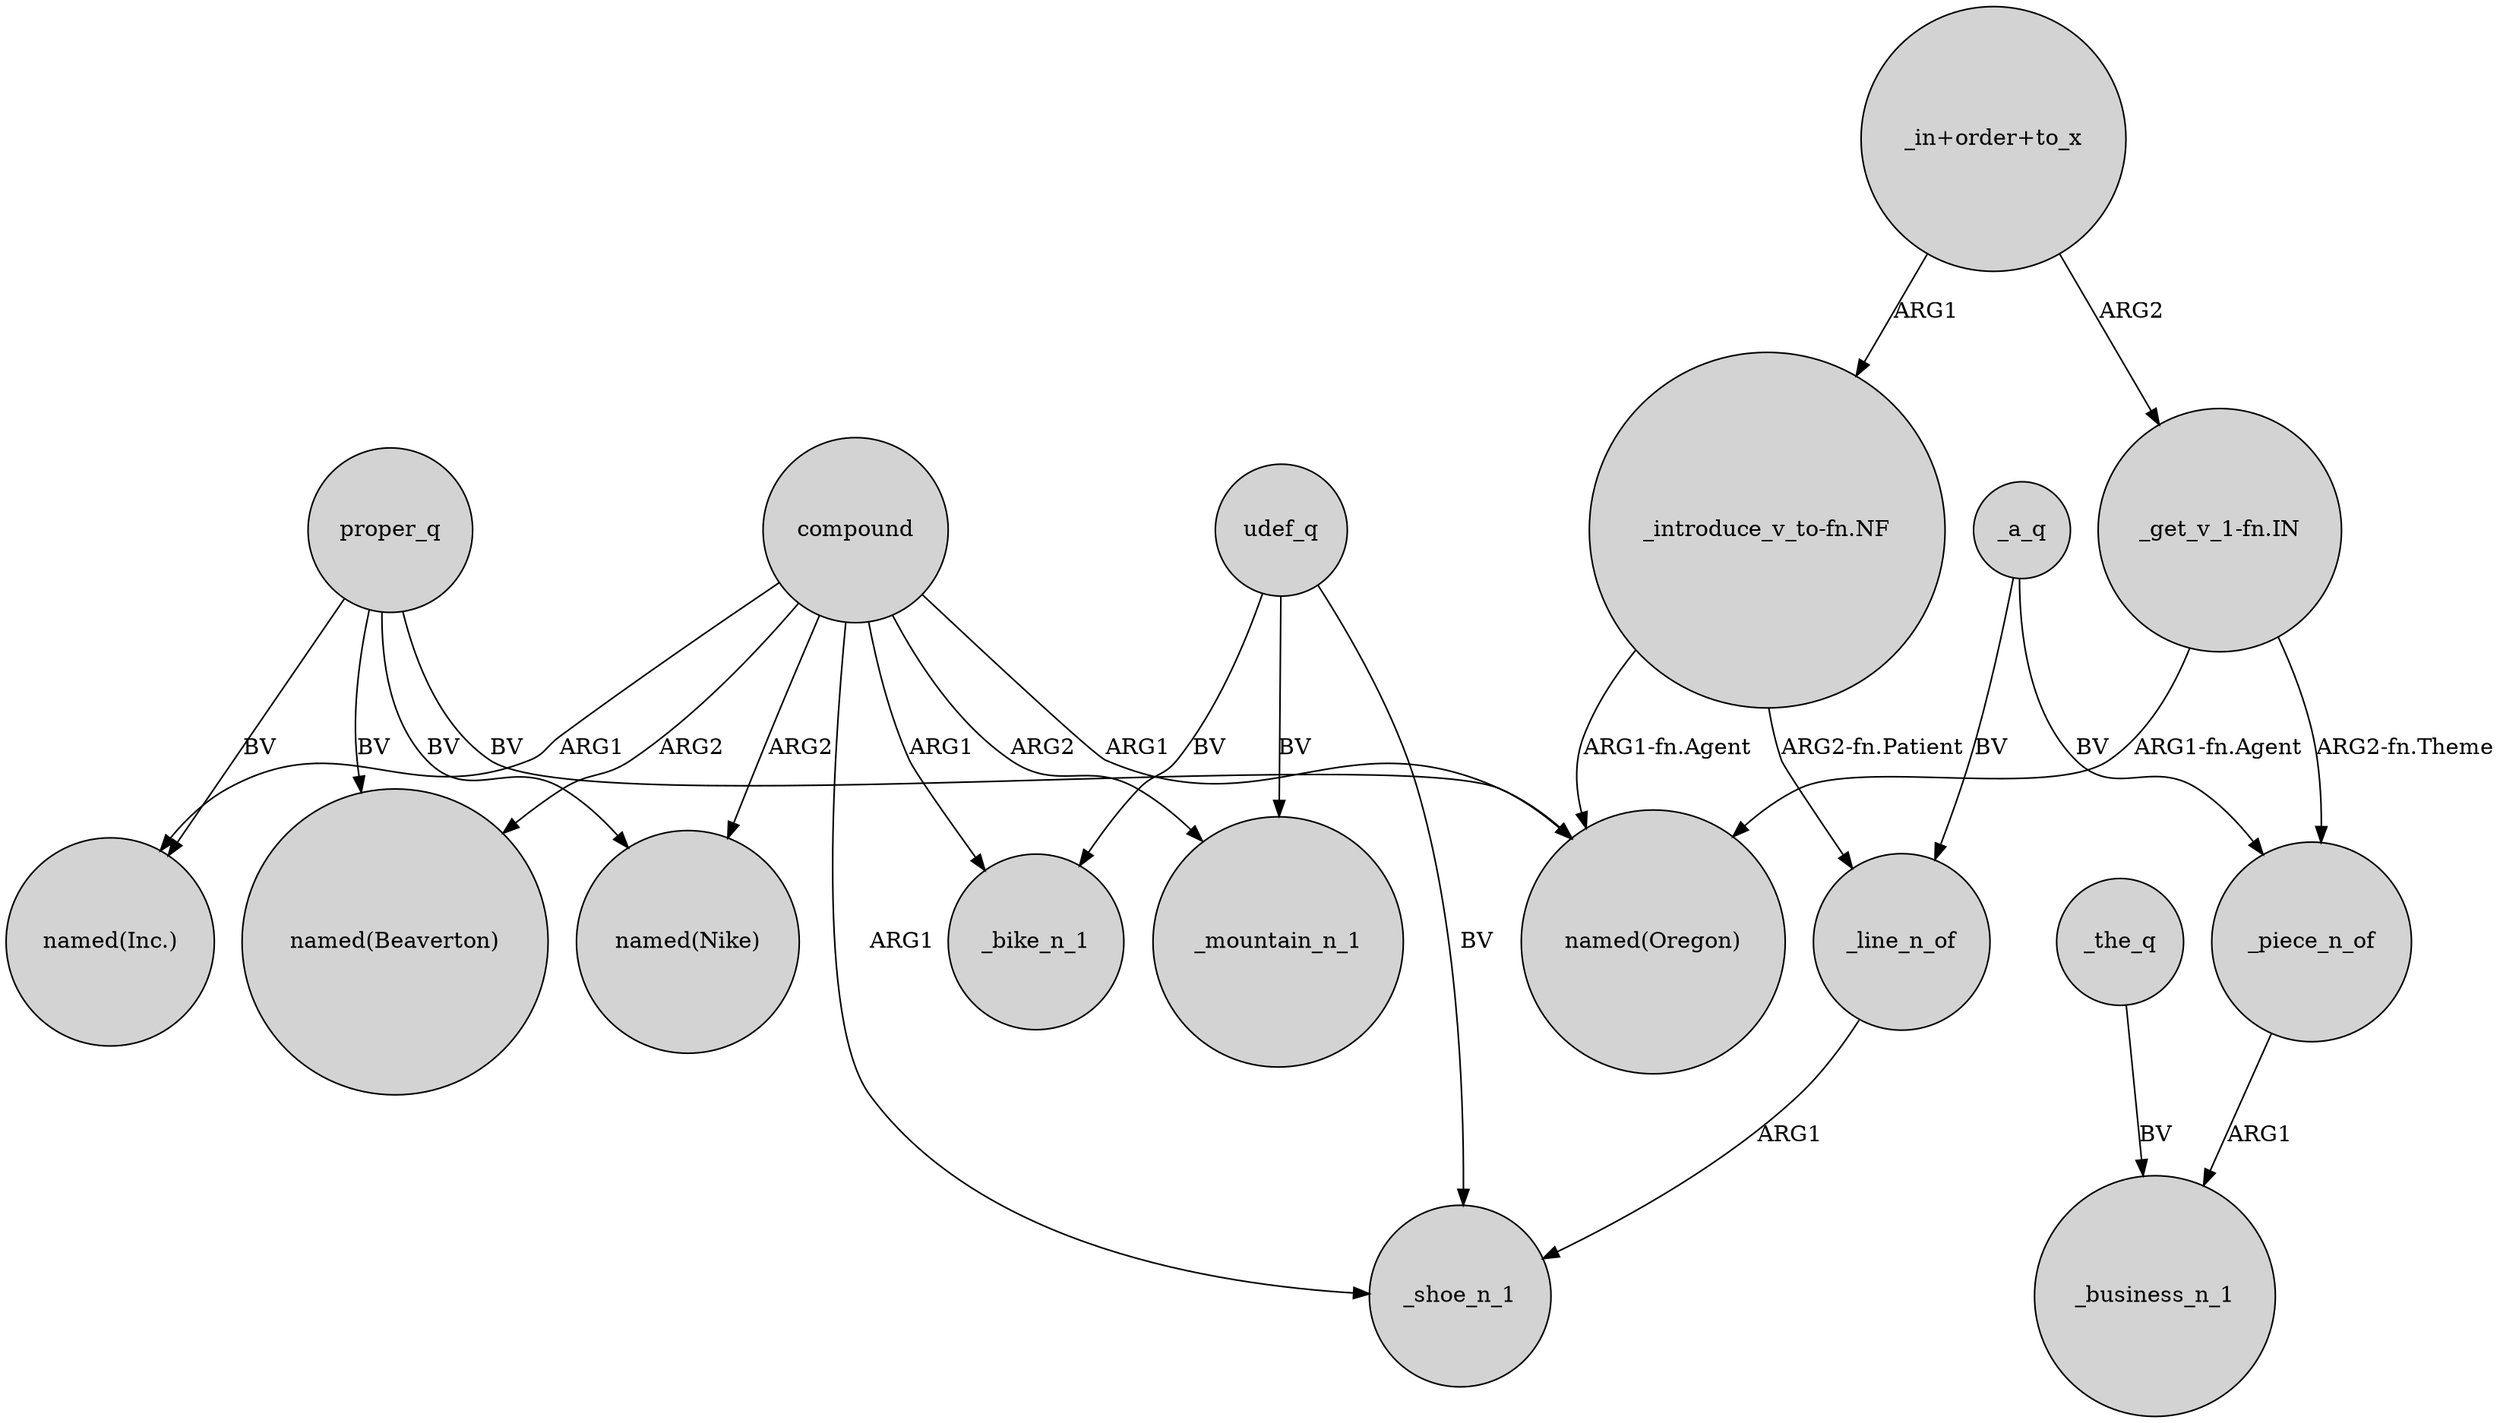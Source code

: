 digraph {
	node [shape=circle style=filled]
	"_introduce_v_to-fn.NF" -> "named(Oregon)" [label="ARG1-fn.Agent"]
	_the_q -> _business_n_1 [label=BV]
	proper_q -> "named(Inc.)" [label=BV]
	compound -> _mountain_n_1 [label=ARG2]
	proper_q -> "named(Beaverton)" [label=BV]
	proper_q -> "named(Nike)" [label=BV]
	"_get_v_1-fn.IN" -> _piece_n_of [label="ARG2-fn.Theme"]
	udef_q -> _bike_n_1 [label=BV]
	compound -> "named(Beaverton)" [label=ARG2]
	_line_n_of -> _shoe_n_1 [label=ARG1]
	_a_q -> _line_n_of [label=BV]
	"_get_v_1-fn.IN" -> "named(Oregon)" [label="ARG1-fn.Agent"]
	"_in+order+to_x" -> "_get_v_1-fn.IN" [label=ARG2]
	compound -> "named(Oregon)" [label=ARG1]
	"_introduce_v_to-fn.NF" -> _line_n_of [label="ARG2-fn.Patient"]
	proper_q -> "named(Oregon)" [label=BV]
	compound -> _shoe_n_1 [label=ARG1]
	_piece_n_of -> _business_n_1 [label=ARG1]
	udef_q -> _mountain_n_1 [label=BV]
	_a_q -> _piece_n_of [label=BV]
	udef_q -> _shoe_n_1 [label=BV]
	"_in+order+to_x" -> "_introduce_v_to-fn.NF" [label=ARG1]
	compound -> "named(Nike)" [label=ARG2]
	compound -> _bike_n_1 [label=ARG1]
	compound -> "named(Inc.)" [label=ARG1]
}
